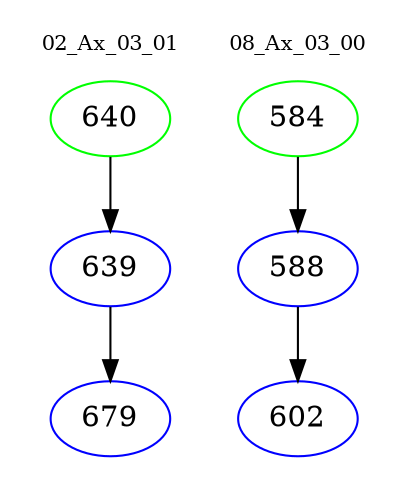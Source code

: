 digraph{
subgraph cluster_0 {
color = white
label = "02_Ax_03_01";
fontsize=10;
T0_640 [label="640", color="green"]
T0_640 -> T0_639 [color="black"]
T0_639 [label="639", color="blue"]
T0_639 -> T0_679 [color="black"]
T0_679 [label="679", color="blue"]
}
subgraph cluster_1 {
color = white
label = "08_Ax_03_00";
fontsize=10;
T1_584 [label="584", color="green"]
T1_584 -> T1_588 [color="black"]
T1_588 [label="588", color="blue"]
T1_588 -> T1_602 [color="black"]
T1_602 [label="602", color="blue"]
}
}
